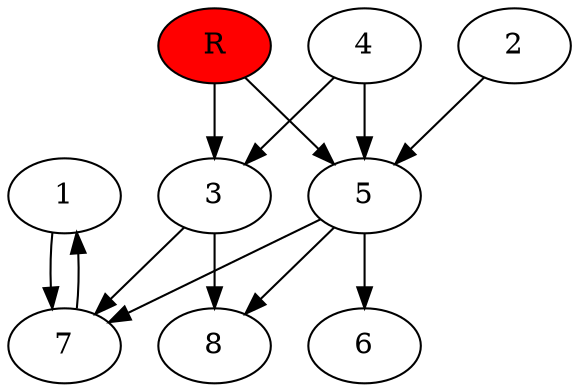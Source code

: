 digraph prb42978 {
	1
	2
	3
	4
	5
	6
	7
	8
	R [fillcolor="#ff0000" style=filled]
	1 -> 7
	2 -> 5
	3 -> 7
	3 -> 8
	4 -> 3
	4 -> 5
	5 -> 6
	5 -> 7
	5 -> 8
	7 -> 1
	R -> 3
	R -> 5
}

